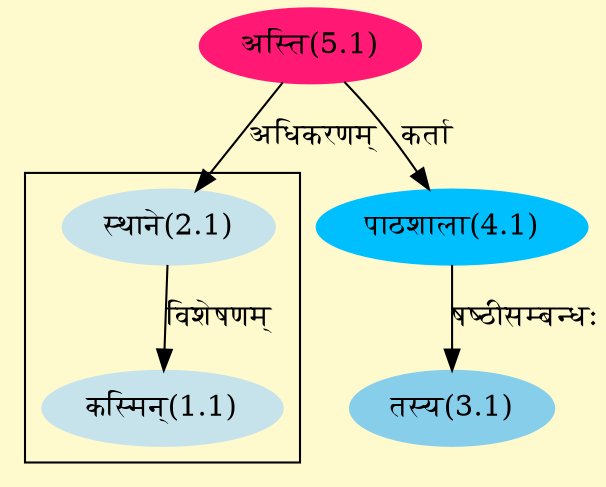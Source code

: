 digraph G{
rankdir=BT;
 compound=true;
 bgcolor="lemonchiffon1";

subgraph cluster_1{
Node1_1 [style=filled, color="#C6E2EB" label = "कस्मिन्(1.1)"]
Node2_1 [style=filled, color="#C6E2EB" label = "स्थाने(2.1)"]

}
Node2_1 [style=filled, color="#C6E2EB" label = "स्थाने(2.1)"]
Node5_1 [style=filled, color="#FF1975" label = "अस्ति(5.1)"]
Node3_1 [style=filled, color="#87CEEB" label = "तस्य(3.1)"]
Node4_1 [style=filled, color="#00BFFF" label = "पाठशाला(4.1)"]
/* Start of Relations section */

Node1_1 -> Node2_1 [  label="विशेषणम्"  dir="back" ]
Node2_1 -> Node5_1 [  label="अधिकरणम्"  dir="back" ]
Node3_1 -> Node4_1 [  label="षष्ठीसम्बन्धः"  dir="back" ]
Node4_1 -> Node5_1 [  label="कर्ता"  dir="back" ]
}
